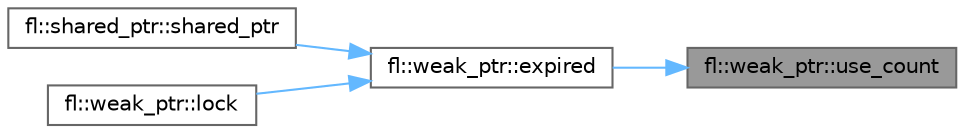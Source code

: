 digraph "fl::weak_ptr::use_count"
{
 // INTERACTIVE_SVG=YES
 // LATEX_PDF_SIZE
  bgcolor="transparent";
  edge [fontname=Helvetica,fontsize=10,labelfontname=Helvetica,labelfontsize=10];
  node [fontname=Helvetica,fontsize=10,shape=box,height=0.2,width=0.4];
  rankdir="RL";
  Node1 [id="Node000001",label="fl::weak_ptr::use_count",height=0.2,width=0.4,color="gray40", fillcolor="grey60", style="filled", fontcolor="black",tooltip=" "];
  Node1 -> Node2 [id="edge1_Node000001_Node000002",dir="back",color="steelblue1",style="solid",tooltip=" "];
  Node2 [id="Node000002",label="fl::weak_ptr::expired",height=0.2,width=0.4,color="grey40", fillcolor="white", style="filled",URL="$d1/dd6/classfl_1_1weak__ptr_ae82099843bf0659d6e39a41180c6810b.html#ae82099843bf0659d6e39a41180c6810b",tooltip=" "];
  Node2 -> Node3 [id="edge2_Node000002_Node000003",dir="back",color="steelblue1",style="solid",tooltip=" "];
  Node3 [id="Node000003",label="fl::shared_ptr::shared_ptr",height=0.2,width=0.4,color="grey40", fillcolor="white", style="filled",URL="$d1/d74/classfl_1_1shared__ptr_a38cc8143d8d5fb96079309306196b677.html#a38cc8143d8d5fb96079309306196b677",tooltip=" "];
  Node2 -> Node4 [id="edge3_Node000002_Node000004",dir="back",color="steelblue1",style="solid",tooltip=" "];
  Node4 [id="Node000004",label="fl::weak_ptr::lock",height=0.2,width=0.4,color="grey40", fillcolor="white", style="filled",URL="$d1/dd6/classfl_1_1weak__ptr_a9089d04a205273d8a476899c9412bd95.html#a9089d04a205273d8a476899c9412bd95",tooltip=" "];
}
